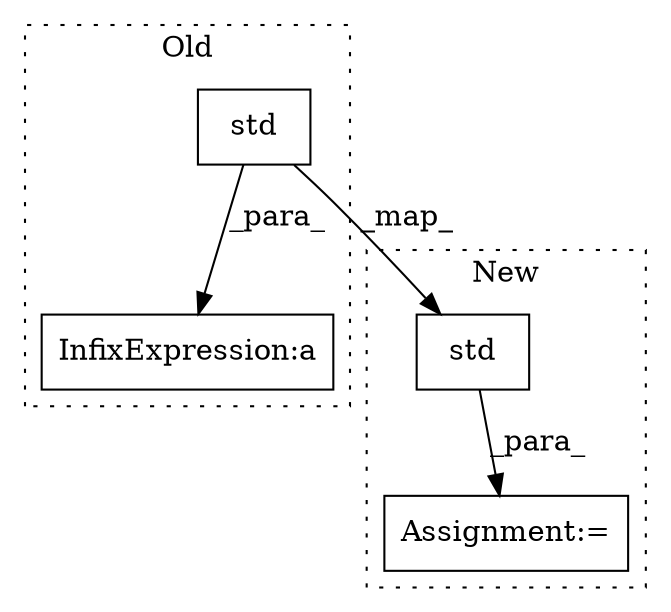 digraph G {
subgraph cluster0 {
1 [label="std" a="32" s="2539,2549" l="4,1" shape="box"];
4 [label="InfixExpression:a" a="27" s="2483" l="3" shape="box"];
label = "Old";
style="dotted";
}
subgraph cluster1 {
2 [label="std" a="32" s="1939,1949" l="4,1" shape="box"];
3 [label="Assignment:=" a="7" s="2008" l="1" shape="box"];
label = "New";
style="dotted";
}
1 -> 4 [label="_para_"];
1 -> 2 [label="_map_"];
2 -> 3 [label="_para_"];
}